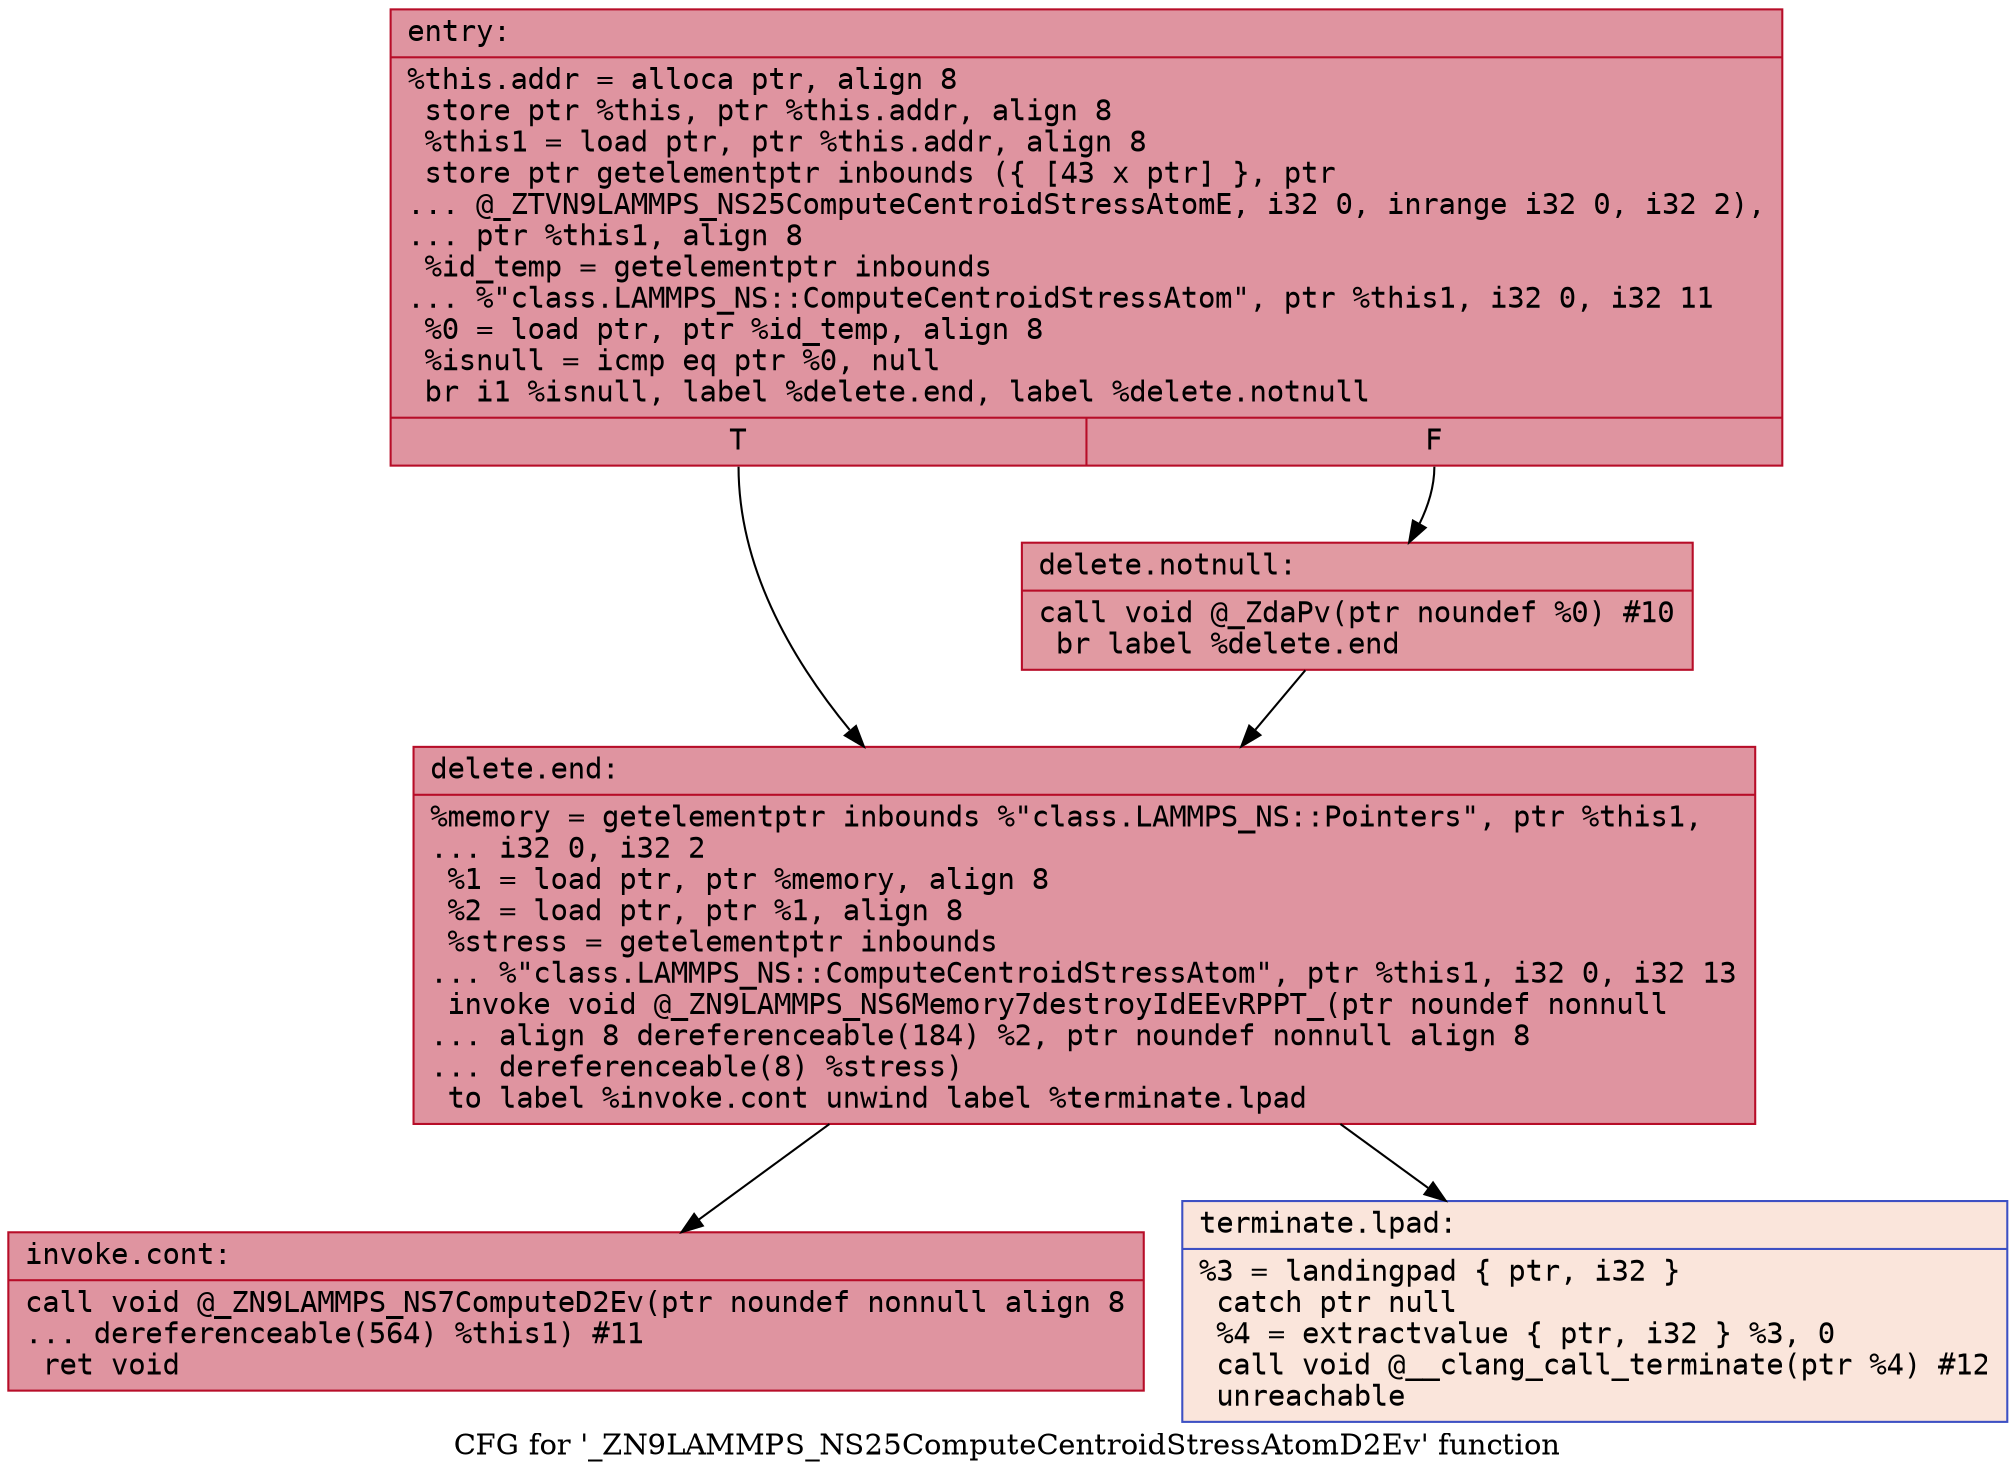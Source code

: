 digraph "CFG for '_ZN9LAMMPS_NS25ComputeCentroidStressAtomD2Ev' function" {
	label="CFG for '_ZN9LAMMPS_NS25ComputeCentroidStressAtomD2Ev' function";

	Node0x55f918261a10 [shape=record,color="#b70d28ff", style=filled, fillcolor="#b70d2870" fontname="Courier",label="{entry:\l|  %this.addr = alloca ptr, align 8\l  store ptr %this, ptr %this.addr, align 8\l  %this1 = load ptr, ptr %this.addr, align 8\l  store ptr getelementptr inbounds (\{ [43 x ptr] \}, ptr\l... @_ZTVN9LAMMPS_NS25ComputeCentroidStressAtomE, i32 0, inrange i32 0, i32 2),\l... ptr %this1, align 8\l  %id_temp = getelementptr inbounds\l... %\"class.LAMMPS_NS::ComputeCentroidStressAtom\", ptr %this1, i32 0, i32 11\l  %0 = load ptr, ptr %id_temp, align 8\l  %isnull = icmp eq ptr %0, null\l  br i1 %isnull, label %delete.end, label %delete.notnull\l|{<s0>T|<s1>F}}"];
	Node0x55f918261a10:s0 -> Node0x55f918261d90[tooltip="entry -> delete.end\nProbability 37.50%" ];
	Node0x55f918261a10:s1 -> Node0x55f918261de0[tooltip="entry -> delete.notnull\nProbability 62.50%" ];
	Node0x55f918261de0 [shape=record,color="#b70d28ff", style=filled, fillcolor="#bb1b2c70" fontname="Courier",label="{delete.notnull:\l|  call void @_ZdaPv(ptr noundef %0) #10\l  br label %delete.end\l}"];
	Node0x55f918261de0 -> Node0x55f918261d90[tooltip="delete.notnull -> delete.end\nProbability 100.00%" ];
	Node0x55f918261d90 [shape=record,color="#b70d28ff", style=filled, fillcolor="#b70d2870" fontname="Courier",label="{delete.end:\l|  %memory = getelementptr inbounds %\"class.LAMMPS_NS::Pointers\", ptr %this1,\l... i32 0, i32 2\l  %1 = load ptr, ptr %memory, align 8\l  %2 = load ptr, ptr %1, align 8\l  %stress = getelementptr inbounds\l... %\"class.LAMMPS_NS::ComputeCentroidStressAtom\", ptr %this1, i32 0, i32 13\l  invoke void @_ZN9LAMMPS_NS6Memory7destroyIdEEvRPPT_(ptr noundef nonnull\l... align 8 dereferenceable(184) %2, ptr noundef nonnull align 8\l... dereferenceable(8) %stress)\l          to label %invoke.cont unwind label %terminate.lpad\l}"];
	Node0x55f918261d90 -> Node0x55f918262400[tooltip="delete.end -> invoke.cont\nProbability 100.00%" ];
	Node0x55f918261d90 -> Node0x55f918262480[tooltip="delete.end -> terminate.lpad\nProbability 0.00%" ];
	Node0x55f918262400 [shape=record,color="#b70d28ff", style=filled, fillcolor="#b70d2870" fontname="Courier",label="{invoke.cont:\l|  call void @_ZN9LAMMPS_NS7ComputeD2Ev(ptr noundef nonnull align 8\l... dereferenceable(564) %this1) #11\l  ret void\l}"];
	Node0x55f918262480 [shape=record,color="#3d50c3ff", style=filled, fillcolor="#f4c5ad70" fontname="Courier",label="{terminate.lpad:\l|  %3 = landingpad \{ ptr, i32 \}\l          catch ptr null\l  %4 = extractvalue \{ ptr, i32 \} %3, 0\l  call void @__clang_call_terminate(ptr %4) #12\l  unreachable\l}"];
}
